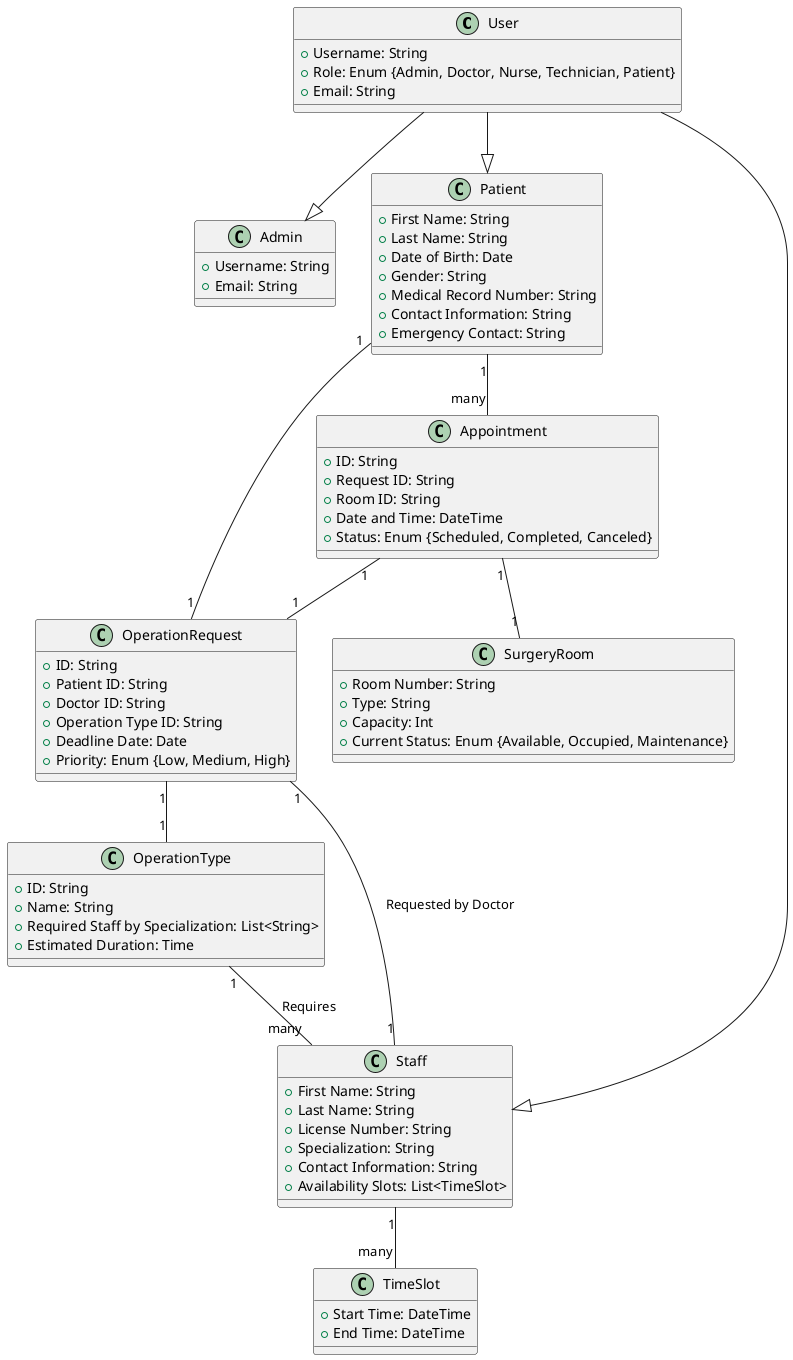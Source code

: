 @startuml
!define RECTANGLE class

RECTANGLE User {
    +Username: String
    +Role: Enum {Admin, Doctor, Nurse, Technician, Patient}
    +Email: String
}

RECTANGLE Admin {
    +Username: String
    +Email: String
}

RECTANGLE Patient {
    +First Name: String
    +Last Name: String
    +Date of Birth: Date
    +Gender: String
    +Medical Record Number: String
    +Contact Information: String
    +Emergency Contact: String
}

RECTANGLE Staff {
    +First Name: String
    +Last Name: String
    +License Number: String
    +Specialization: String
    +Contact Information: String
    +Availability Slots: List<TimeSlot>
}


RECTANGLE OperationRequest {
    +ID: String
    +Patient ID: String
    +Doctor ID: String
    +Operation Type ID: String
    +Deadline Date: Date
    +Priority: Enum {Low, Medium, High}
}

RECTANGLE OperationType {
    +ID: String
    +Name: String
    +Required Staff by Specialization: List<String>
    +Estimated Duration: Time
}

RECTANGLE Appointment {
    +ID: String
    +Request ID: String
    +Room ID: String
    +Date and Time: DateTime
    +Status: Enum {Scheduled, Completed, Canceled}
}

RECTANGLE SurgeryRoom {
    +Room Number: String
    +Type: String
    +Capacity: Int
    +Current Status: Enum {Available, Occupied, Maintenance}
}

RECTANGLE TimeSlot {
    +Start Time: DateTime
    +End Time: DateTime
}

User --|> Admin
User --|> Patient
User --|> Staff
Staff "1" -- "many" TimeSlot
Patient "1" -- "many" Appointment
Appointment "1" -- "1" SurgeryRoom
Appointment "1" -- "1" OperationRequest
OperationRequest "1" -- "1" Patient
OperationRequest "1" -- "1" OperationType
OperationRequest "1" -- "1" Staff : Requested by Doctor
OperationType "1" -- "many" Staff : Requires

@enduml
